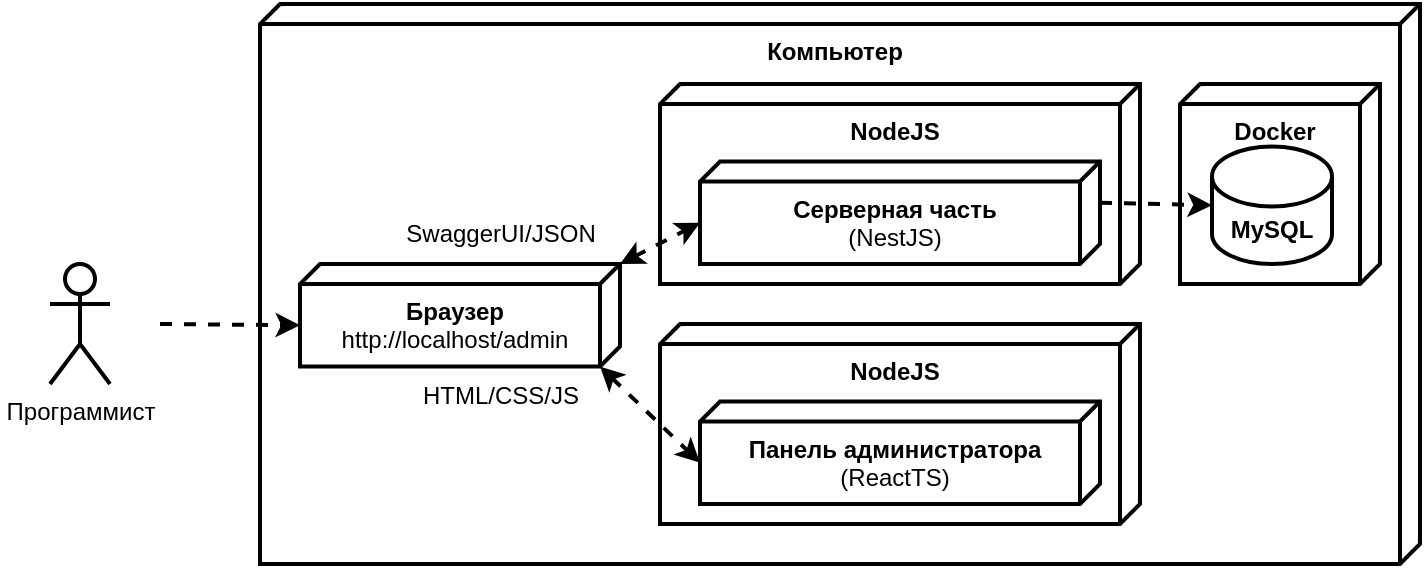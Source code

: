 <mxfile version="21.2.8" type="device">
  <diagram name="Page-1" id="FxitBaApEOWrgbqJlyL4">
    <mxGraphModel dx="740" dy="439" grid="1" gridSize="10" guides="1" tooltips="1" connect="1" arrows="1" fold="1" page="1" pageScale="1" pageWidth="1169" pageHeight="827" math="0" shadow="0">
      <root>
        <mxCell id="0" />
        <mxCell id="1" parent="0" />
        <mxCell id="hIB5LNgimCdA9HKy_4q2-12" value="&lt;b&gt;Компьютер&lt;/b&gt;" style="verticalAlign=top;align=center;shape=cube;size=10;direction=south;fontStyle=0;html=1;boundedLbl=1;spacingLeft=5;whiteSpace=wrap;strokeWidth=2;" parent="1" vertex="1">
          <mxGeometry x="260" y="240" width="580" height="280" as="geometry" />
        </mxCell>
        <mxCell id="hIB5LNgimCdA9HKy_4q2-36" value="&lt;b&gt;Docker&lt;br&gt;&lt;br&gt;&lt;/b&gt;" style="verticalAlign=top;align=center;shape=cube;size=10;direction=south;html=1;boundedLbl=1;spacingLeft=5;whiteSpace=wrap;strokeWidth=2;" parent="1" vertex="1">
          <mxGeometry x="720" y="280" width="100" height="100" as="geometry" />
        </mxCell>
        <mxCell id="tPPnm4XmtT_wqGyqk7HO-1" value="&lt;b&gt;NodeJS&lt;/b&gt;" style="verticalAlign=top;align=center;shape=cube;size=10;direction=south;html=1;boundedLbl=1;spacingLeft=5;whiteSpace=wrap;strokeWidth=2;" parent="1" vertex="1">
          <mxGeometry x="460" y="280" width="240" height="100" as="geometry" />
        </mxCell>
        <mxCell id="hIB5LNgimCdA9HKy_4q2-21" value="MySQL" style="shape=cylinder3;whiteSpace=wrap;html=1;boundedLbl=1;backgroundOutline=1;size=15;strokeWidth=2;fontStyle=1" parent="1" vertex="1">
          <mxGeometry x="736" y="311.26" width="60" height="58.74" as="geometry" />
        </mxCell>
        <mxCell id="tPPnm4XmtT_wqGyqk7HO-6" style="rounded=0;orthogonalLoop=1;jettySize=auto;html=1;exitX=0;exitY=0;exitDx=0;exitDy=0;exitPerimeter=0;entryX=0;entryY=0;entryDx=30.63;entryDy=200;entryPerimeter=0;dashed=1;strokeWidth=2;startArrow=classic;startFill=1;" parent="1" source="hIB5LNgimCdA9HKy_4q2-33" target="hIB5LNgimCdA9HKy_4q2-15" edge="1">
          <mxGeometry relative="1" as="geometry" />
        </mxCell>
        <mxCell id="hIB5LNgimCdA9HKy_4q2-33" value="&lt;b&gt;Браузер&lt;/b&gt;&lt;br&gt;http://localhost/admin" style="verticalAlign=top;align=center;shape=cube;size=10;direction=south;html=1;boundedLbl=1;spacingLeft=5;whiteSpace=wrap;strokeWidth=2;" parent="1" vertex="1">
          <mxGeometry x="280" y="370" width="160" height="51.26" as="geometry" />
        </mxCell>
        <mxCell id="hIB5LNgimCdA9HKy_4q2-37" value="HTML/CSS/JS" style="text;html=1;align=center;verticalAlign=middle;resizable=0;points=[];autosize=1;strokeColor=none;fillColor=none;" parent="1" vertex="1">
          <mxGeometry x="330.0" y="421.26" width="100" height="30" as="geometry" />
        </mxCell>
        <mxCell id="tPPnm4XmtT_wqGyqk7HO-8" style="rounded=0;orthogonalLoop=1;jettySize=auto;html=1;exitX=1;exitY=0.5;exitDx=0;exitDy=0;entryX=0;entryY=0;entryDx=30.63;entryDy=160;entryPerimeter=0;dashed=1;strokeWidth=2;" parent="1" source="Vl5Nl2U0Ym83cMFsmwOf-3" target="hIB5LNgimCdA9HKy_4q2-33" edge="1">
          <mxGeometry relative="1" as="geometry" />
        </mxCell>
        <mxCell id="Vl5Nl2U0Ym83cMFsmwOf-3" value="" style="rounded=0;whiteSpace=wrap;html=1;fillColor=none;strokeColor=none;" parent="1" vertex="1">
          <mxGeometry x="130.0" y="340" width="80" height="120" as="geometry" />
        </mxCell>
        <mxCell id="Vl5Nl2U0Ym83cMFsmwOf-4" value="Программист" style="shape=umlActor;verticalLabelPosition=bottom;verticalAlign=top;html=1;strokeWidth=2;" parent="1" vertex="1">
          <mxGeometry x="155.0" y="370" width="30" height="60" as="geometry" />
        </mxCell>
        <mxCell id="Vl5Nl2U0Ym83cMFsmwOf-8" value="SwaggerUI/JSON" style="text;html=1;align=center;verticalAlign=middle;resizable=0;points=[];autosize=1;strokeColor=none;fillColor=none;" parent="1" vertex="1">
          <mxGeometry x="320.0" y="340" width="120" height="30" as="geometry" />
        </mxCell>
        <mxCell id="tPPnm4XmtT_wqGyqk7HO-5" style="rounded=0;orthogonalLoop=1;jettySize=auto;html=1;exitX=0;exitY=0;exitDx=20.63;exitDy=0;exitPerimeter=0;entryX=0;entryY=0.5;entryDx=0;entryDy=0;entryPerimeter=0;dashed=1;strokeWidth=2;" parent="1" source="hIB5LNgimCdA9HKy_4q2-15" target="hIB5LNgimCdA9HKy_4q2-21" edge="1">
          <mxGeometry relative="1" as="geometry" />
        </mxCell>
        <mxCell id="hIB5LNgimCdA9HKy_4q2-15" value="&lt;b&gt;Серверная часть&lt;/b&gt;&lt;br&gt;(NestJS)" style="verticalAlign=top;align=center;shape=cube;size=10;direction=south;html=1;boundedLbl=1;spacingLeft=5;whiteSpace=wrap;strokeWidth=2;" parent="1" vertex="1">
          <mxGeometry x="480" y="318.74" width="200" height="51.26" as="geometry" />
        </mxCell>
        <mxCell id="tPPnm4XmtT_wqGyqk7HO-2" value="&lt;b&gt;NodeJS&lt;/b&gt;" style="verticalAlign=top;align=center;shape=cube;size=10;direction=south;html=1;boundedLbl=1;spacingLeft=5;whiteSpace=wrap;strokeWidth=2;" parent="1" vertex="1">
          <mxGeometry x="460" y="400" width="240" height="100" as="geometry" />
        </mxCell>
        <mxCell id="tPPnm4XmtT_wqGyqk7HO-3" value="&lt;b&gt;Панель администратора&lt;/b&gt;&lt;br&gt;(ReactTS)" style="verticalAlign=top;align=center;shape=cube;size=10;direction=south;html=1;boundedLbl=1;spacingLeft=5;whiteSpace=wrap;strokeWidth=2;" parent="1" vertex="1">
          <mxGeometry x="480" y="438.74" width="200" height="51.26" as="geometry" />
        </mxCell>
        <mxCell id="tPPnm4XmtT_wqGyqk7HO-7" style="rounded=0;orthogonalLoop=1;jettySize=auto;html=1;exitX=0;exitY=0;exitDx=51.26;exitDy=10;exitPerimeter=0;entryX=0;entryY=0;entryDx=30.63;entryDy=200;entryPerimeter=0;strokeWidth=2;dashed=1;startArrow=classic;startFill=1;" parent="1" source="hIB5LNgimCdA9HKy_4q2-33" target="tPPnm4XmtT_wqGyqk7HO-3" edge="1">
          <mxGeometry relative="1" as="geometry" />
        </mxCell>
      </root>
    </mxGraphModel>
  </diagram>
</mxfile>
